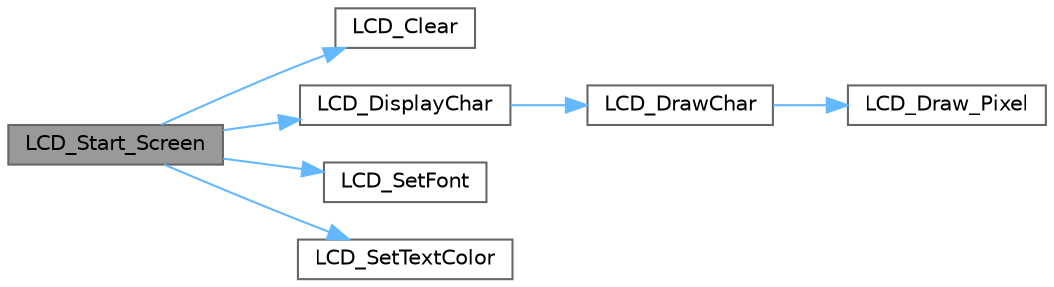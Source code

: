 digraph "LCD_Start_Screen"
{
 // LATEX_PDF_SIZE
  bgcolor="transparent";
  edge [fontname=Helvetica,fontsize=10,labelfontname=Helvetica,labelfontsize=10];
  node [fontname=Helvetica,fontsize=10,shape=box,height=0.2,width=0.4];
  rankdir="LR";
  Node1 [id="Node000001",label="LCD_Start_Screen",height=0.2,width=0.4,color="gray40", fillcolor="grey60", style="filled", fontcolor="black",tooltip="Displays the average time in milliseconds on the LCD screen."];
  Node1 -> Node2 [id="edge1_Node000001_Node000002",color="steelblue1",style="solid",tooltip=" "];
  Node2 [id="Node000002",label="LCD_Clear",height=0.2,width=0.4,color="grey40", fillcolor="white", style="filled",URL="$_l_c_d___driver_8c.html#a3adb96f62a9531f7c1e5d05f74c13aad",tooltip="Clears the specified layer of the LCD with a given color."];
  Node1 -> Node3 [id="edge2_Node000001_Node000003",color="steelblue1",style="solid",tooltip=" "];
  Node3 [id="Node000003",label="LCD_DisplayChar",height=0.2,width=0.4,color="grey40", fillcolor="white", style="filled",URL="$_l_c_d___driver_8c.html#aa500186c114aaea3dd6cdc11d306617e",tooltip=" "];
  Node3 -> Node4 [id="edge3_Node000003_Node000004",color="steelblue1",style="solid",tooltip=" "];
  Node4 [id="Node000004",label="LCD_DrawChar",height=0.2,width=0.4,color="grey40", fillcolor="white", style="filled",URL="$_l_c_d___driver_8c.html#a7d1f743ddd1e2d9333bef2debcd588bb",tooltip="Draws a character on the LCD screen."];
  Node4 -> Node5 [id="edge4_Node000004_Node000005",color="steelblue1",style="solid",tooltip=" "];
  Node5 [id="Node000005",label="LCD_Draw_Pixel",height=0.2,width=0.4,color="grey40", fillcolor="white", style="filled",URL="$_l_c_d___driver_8c.html#a1fcee343bead66e79958b5d243fcaabb",tooltip=" "];
  Node1 -> Node6 [id="edge5_Node000001_Node000006",color="steelblue1",style="solid",tooltip=" "];
  Node6 [id="Node000006",label="LCD_SetFont",height=0.2,width=0.4,color="grey40", fillcolor="white", style="filled",URL="$_l_c_d___driver_8c.html#ac033ddcb70a4545090a2ca57f0be321a",tooltip=" "];
  Node1 -> Node7 [id="edge6_Node000001_Node000007",color="steelblue1",style="solid",tooltip=" "];
  Node7 [id="Node000007",label="LCD_SetTextColor",height=0.2,width=0.4,color="grey40", fillcolor="white", style="filled",URL="$_l_c_d___driver_8c.html#afb00cae53154eb62c10694a6e9122187",tooltip=" "];
}
